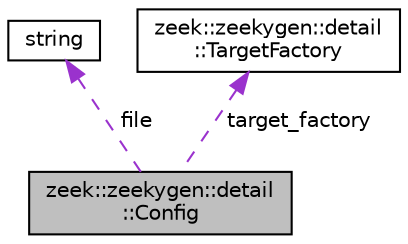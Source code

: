 digraph "zeek::zeekygen::detail::Config"
{
 // LATEX_PDF_SIZE
  edge [fontname="Helvetica",fontsize="10",labelfontname="Helvetica",labelfontsize="10"];
  node [fontname="Helvetica",fontsize="10",shape=record];
  Node1 [label="zeek::zeekygen::detail\l::Config",height=0.2,width=0.4,color="black", fillcolor="grey75", style="filled", fontcolor="black",tooltip=" "];
  Node2 -> Node1 [dir="back",color="darkorchid3",fontsize="10",style="dashed",label=" file" ,fontname="Helvetica"];
  Node2 [label="string",height=0.2,width=0.4,color="black", fillcolor="white", style="filled",tooltip=" "];
  Node3 -> Node1 [dir="back",color="darkorchid3",fontsize="10",style="dashed",label=" target_factory" ,fontname="Helvetica"];
  Node3 [label="zeek::zeekygen::detail\l::TargetFactory",height=0.2,width=0.4,color="black", fillcolor="white", style="filled",URL="$db/d8f/classzeek_1_1zeekygen_1_1detail_1_1TargetFactory.html",tooltip=" "];
}
